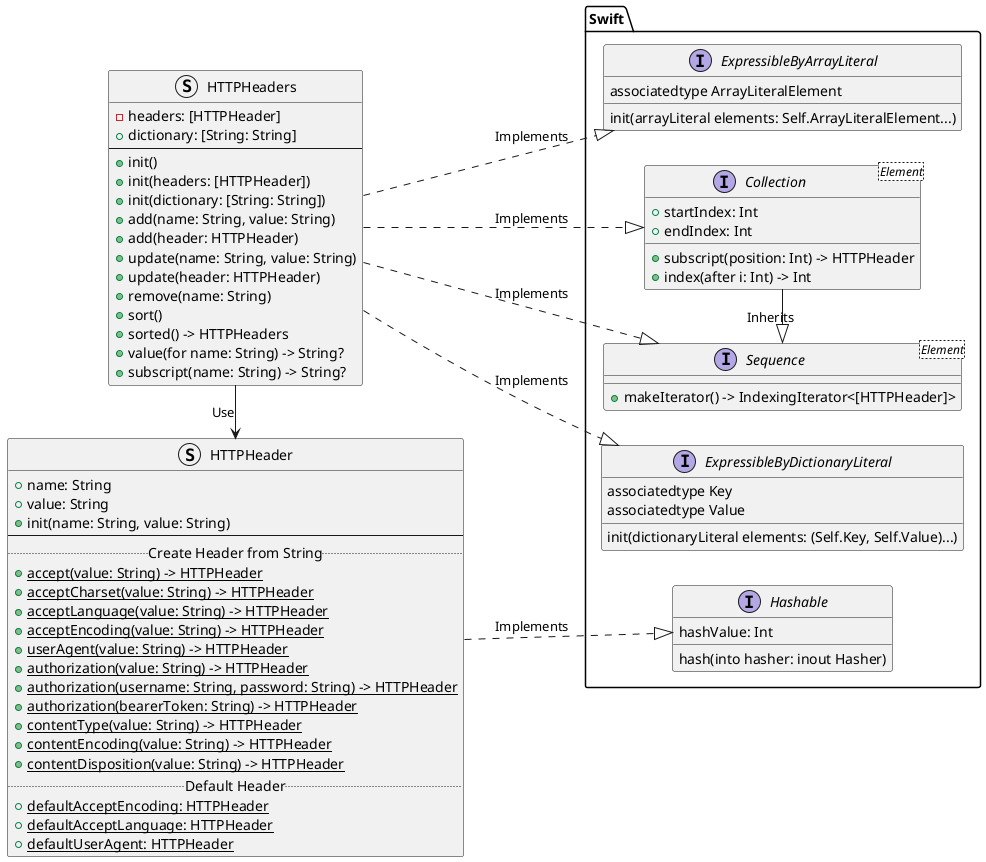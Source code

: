 @startuml Alamofire-HTTPHeaders

struct HTTPHeader {
    + name: String
    + value: String
    + init(name: String, value: String)
    --
    .. Create Header from String ..
    + {static} accept(value: String) -> HTTPHeader
    + {static} acceptCharset(value: String) -> HTTPHeader
    + {static} acceptLanguage(value: String) -> HTTPHeader
    + {static} acceptEncoding(value: String) -> HTTPHeader
    + {static} userAgent(value: String) -> HTTPHeader
    + {static} authorization(value: String) -> HTTPHeader
    + {static} authorization(username: String, password: String) -> HTTPHeader
    + {static} authorization(bearerToken: String) -> HTTPHeader
    + {static} contentType(value: String) -> HTTPHeader
    + {static} contentEncoding(value: String) -> HTTPHeader
    + {static} contentDisposition(value: String) -> HTTPHeader
    .. Default Header ..
    + {static} defaultAcceptEncoding: HTTPHeader
    + {static} defaultAcceptLanguage: HTTPHeader
    + {static} defaultUserAgent: HTTPHeader
}

struct HTTPHeaders {
    - headers: [HTTPHeader]
    + dictionary: [String: String]
    --
    + init()
    + init(headers: [HTTPHeader])
    + init(dictionary: [String: String])
    + add(name: String, value: String)
    + add(header: HTTPHeader)
    + update(name: String, value: String)
    + update(header: HTTPHeader)
    + remove(name: String)
    + sort()
    + sorted() -> HTTPHeaders
    + value(for name: String) -> String?
    + subscript(name: String) -> String?
}

interface Swift.Hashable {
    hashValue: Int
    hash(into hasher: inout Hasher)
}

interface Swift.ExpressibleByDictionaryLiteral {
    associatedtype Key
    associatedtype Value
    init(dictionaryLiteral elements: (Self.Key, Self.Value)...)
}

interface Swift.ExpressibleByArrayLiteral {
    associatedtype ArrayLiteralElement
    init(arrayLiteral elements: Self.ArrayLiteralElement...)
}

interface Swift.Sequence<Element> {
    + makeIterator() -> IndexingIterator<[HTTPHeader]>
}

interface Swift.Collection<Element> {
    + startIndex: Int
    + endIndex: Int
    + subscript(position: Int) -> HTTPHeader
    + index(after i: Int) -> Int
}

' note top of HTTPHeaders
'     An order-preserving and case-insensitive representation of HTTP headers.
' end note

left to right direction

HTTPHeader ..|> Swift.Hashable: Implements
HTTPHeaders -right-> HTTPHeader: Use
HTTPHeaders ..|> Swift.ExpressibleByDictionaryLiteral: Implements
HTTPHeaders ..|> Swift.ExpressibleByArrayLiteral: Implements
HTTPHeaders ..|> Swift.Sequence: Implements
HTTPHeaders ..|> Swift.Collection: Implements

Swift.Collection -right-|> Swift.Sequence: Inherits

@enduml